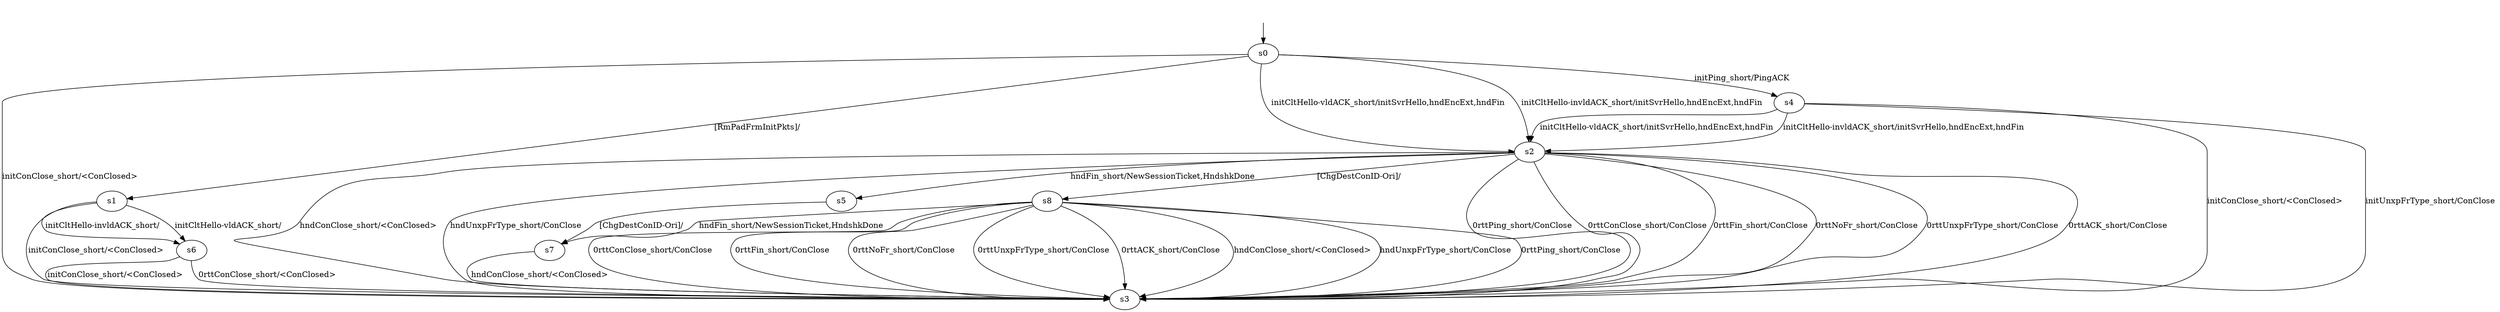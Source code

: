 digraph "../results/quiwiModels/quiwi-PSK-s-0/learnedModel" {
s0 [label=s0];
s1 [label=s1];
s2 [label=s2];
s3 [label=s3];
s4 [label=s4];
s5 [label=s5];
s6 [label=s6];
s7 [label=s7];
s8 [label=s8];
s0 -> s4  [label="initPing_short/PingACK "];
s0 -> s3  [label="initConClose_short/<ConClosed> "];
s0 -> s2  [label="initCltHello-vldACK_short/initSvrHello,hndEncExt,hndFin "];
s0 -> s2  [label="initCltHello-invldACK_short/initSvrHello,hndEncExt,hndFin "];
s0 -> s1  [label="[RmPadFrmInitPkts]/ "];
s1 -> s3  [label="initConClose_short/<ConClosed> "];
s1 -> s6  [label="initCltHello-vldACK_short/ "];
s1 -> s6  [label="initCltHello-invldACK_short/ "];
s2 -> s5  [label="hndFin_short/NewSessionTicket,HndshkDone "];
s2 -> s3  [label="hndConClose_short/<ConClosed> "];
s2 -> s3  [label="hndUnxpFrType_short/ConClose "];
s2 -> s3  [label="0rttPing_short/ConClose "];
s2 -> s3  [label="0rttConClose_short/ConClose "];
s2 -> s3  [label="0rttFin_short/ConClose "];
s2 -> s3  [label="0rttNoFr_short/ConClose "];
s2 -> s3  [label="0rttUnxpFrType_short/ConClose "];
s2 -> s3  [label="0rttACK_short/ConClose "];
s2 -> s8  [label="[ChgDestConID-Ori]/ "];
s4 -> s3  [label="initConClose_short/<ConClosed> "];
s4 -> s2  [label="initCltHello-vldACK_short/initSvrHello,hndEncExt,hndFin "];
s4 -> s2  [label="initCltHello-invldACK_short/initSvrHello,hndEncExt,hndFin "];
s4 -> s3  [label="initUnxpFrType_short/ConClose "];
s5 -> s7  [label="[ChgDestConID-Ori]/ "];
s6 -> s3  [label="initConClose_short/<ConClosed> "];
s6 -> s3  [label="0rttConClose_short/<ConClosed> "];
s7 -> s3  [label="hndConClose_short/<ConClosed> "];
s8 -> s7  [label="hndFin_short/NewSessionTicket,HndshkDone "];
s8 -> s3  [label="hndConClose_short/<ConClosed> "];
s8 -> s3  [label="hndUnxpFrType_short/ConClose "];
s8 -> s3  [label="0rttPing_short/ConClose "];
s8 -> s3  [label="0rttConClose_short/ConClose "];
s8 -> s3  [label="0rttFin_short/ConClose "];
s8 -> s3  [label="0rttNoFr_short/ConClose "];
s8 -> s3  [label="0rttUnxpFrType_short/ConClose "];
s8 -> s3  [label="0rttACK_short/ConClose "];
__start0 [label="", shape=none];
__start0 -> s0  [label=""];
}
